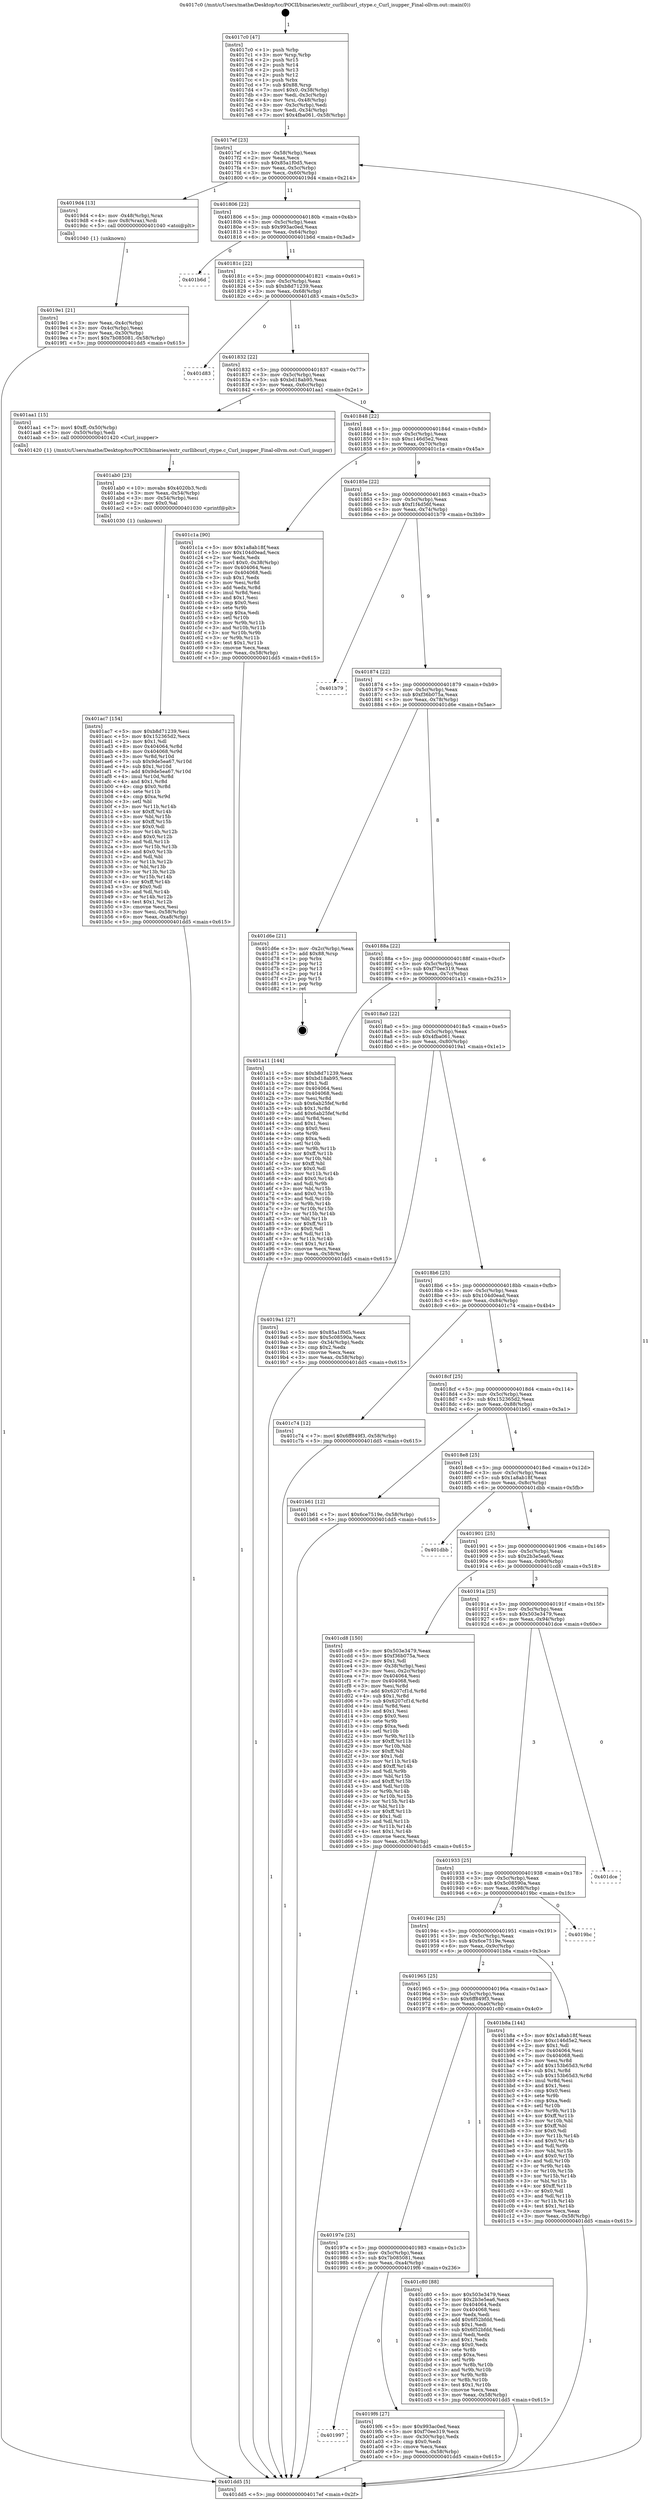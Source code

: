 digraph "0x4017c0" {
  label = "0x4017c0 (/mnt/c/Users/mathe/Desktop/tcc/POCII/binaries/extr_curllibcurl_ctype.c_Curl_isupper_Final-ollvm.out::main(0))"
  labelloc = "t"
  node[shape=record]

  Entry [label="",width=0.3,height=0.3,shape=circle,fillcolor=black,style=filled]
  "0x4017ef" [label="{
     0x4017ef [23]\l
     | [instrs]\l
     &nbsp;&nbsp;0x4017ef \<+3\>: mov -0x58(%rbp),%eax\l
     &nbsp;&nbsp;0x4017f2 \<+2\>: mov %eax,%ecx\l
     &nbsp;&nbsp;0x4017f4 \<+6\>: sub $0x85a1f0d5,%ecx\l
     &nbsp;&nbsp;0x4017fa \<+3\>: mov %eax,-0x5c(%rbp)\l
     &nbsp;&nbsp;0x4017fd \<+3\>: mov %ecx,-0x60(%rbp)\l
     &nbsp;&nbsp;0x401800 \<+6\>: je 00000000004019d4 \<main+0x214\>\l
  }"]
  "0x4019d4" [label="{
     0x4019d4 [13]\l
     | [instrs]\l
     &nbsp;&nbsp;0x4019d4 \<+4\>: mov -0x48(%rbp),%rax\l
     &nbsp;&nbsp;0x4019d8 \<+4\>: mov 0x8(%rax),%rdi\l
     &nbsp;&nbsp;0x4019dc \<+5\>: call 0000000000401040 \<atoi@plt\>\l
     | [calls]\l
     &nbsp;&nbsp;0x401040 \{1\} (unknown)\l
  }"]
  "0x401806" [label="{
     0x401806 [22]\l
     | [instrs]\l
     &nbsp;&nbsp;0x401806 \<+5\>: jmp 000000000040180b \<main+0x4b\>\l
     &nbsp;&nbsp;0x40180b \<+3\>: mov -0x5c(%rbp),%eax\l
     &nbsp;&nbsp;0x40180e \<+5\>: sub $0x993ac0ed,%eax\l
     &nbsp;&nbsp;0x401813 \<+3\>: mov %eax,-0x64(%rbp)\l
     &nbsp;&nbsp;0x401816 \<+6\>: je 0000000000401b6d \<main+0x3ad\>\l
  }"]
  Exit [label="",width=0.3,height=0.3,shape=circle,fillcolor=black,style=filled,peripheries=2]
  "0x401b6d" [label="{
     0x401b6d\l
  }", style=dashed]
  "0x40181c" [label="{
     0x40181c [22]\l
     | [instrs]\l
     &nbsp;&nbsp;0x40181c \<+5\>: jmp 0000000000401821 \<main+0x61\>\l
     &nbsp;&nbsp;0x401821 \<+3\>: mov -0x5c(%rbp),%eax\l
     &nbsp;&nbsp;0x401824 \<+5\>: sub $0xb8d71239,%eax\l
     &nbsp;&nbsp;0x401829 \<+3\>: mov %eax,-0x68(%rbp)\l
     &nbsp;&nbsp;0x40182c \<+6\>: je 0000000000401d83 \<main+0x5c3\>\l
  }"]
  "0x401ac7" [label="{
     0x401ac7 [154]\l
     | [instrs]\l
     &nbsp;&nbsp;0x401ac7 \<+5\>: mov $0xb8d71239,%esi\l
     &nbsp;&nbsp;0x401acc \<+5\>: mov $0x152365d2,%ecx\l
     &nbsp;&nbsp;0x401ad1 \<+2\>: mov $0x1,%dl\l
     &nbsp;&nbsp;0x401ad3 \<+8\>: mov 0x404064,%r8d\l
     &nbsp;&nbsp;0x401adb \<+8\>: mov 0x404068,%r9d\l
     &nbsp;&nbsp;0x401ae3 \<+3\>: mov %r8d,%r10d\l
     &nbsp;&nbsp;0x401ae6 \<+7\>: sub $0x9de5ea67,%r10d\l
     &nbsp;&nbsp;0x401aed \<+4\>: sub $0x1,%r10d\l
     &nbsp;&nbsp;0x401af1 \<+7\>: add $0x9de5ea67,%r10d\l
     &nbsp;&nbsp;0x401af8 \<+4\>: imul %r10d,%r8d\l
     &nbsp;&nbsp;0x401afc \<+4\>: and $0x1,%r8d\l
     &nbsp;&nbsp;0x401b00 \<+4\>: cmp $0x0,%r8d\l
     &nbsp;&nbsp;0x401b04 \<+4\>: sete %r11b\l
     &nbsp;&nbsp;0x401b08 \<+4\>: cmp $0xa,%r9d\l
     &nbsp;&nbsp;0x401b0c \<+3\>: setl %bl\l
     &nbsp;&nbsp;0x401b0f \<+3\>: mov %r11b,%r14b\l
     &nbsp;&nbsp;0x401b12 \<+4\>: xor $0xff,%r14b\l
     &nbsp;&nbsp;0x401b16 \<+3\>: mov %bl,%r15b\l
     &nbsp;&nbsp;0x401b19 \<+4\>: xor $0xff,%r15b\l
     &nbsp;&nbsp;0x401b1d \<+3\>: xor $0x0,%dl\l
     &nbsp;&nbsp;0x401b20 \<+3\>: mov %r14b,%r12b\l
     &nbsp;&nbsp;0x401b23 \<+4\>: and $0x0,%r12b\l
     &nbsp;&nbsp;0x401b27 \<+3\>: and %dl,%r11b\l
     &nbsp;&nbsp;0x401b2a \<+3\>: mov %r15b,%r13b\l
     &nbsp;&nbsp;0x401b2d \<+4\>: and $0x0,%r13b\l
     &nbsp;&nbsp;0x401b31 \<+2\>: and %dl,%bl\l
     &nbsp;&nbsp;0x401b33 \<+3\>: or %r11b,%r12b\l
     &nbsp;&nbsp;0x401b36 \<+3\>: or %bl,%r13b\l
     &nbsp;&nbsp;0x401b39 \<+3\>: xor %r13b,%r12b\l
     &nbsp;&nbsp;0x401b3c \<+3\>: or %r15b,%r14b\l
     &nbsp;&nbsp;0x401b3f \<+4\>: xor $0xff,%r14b\l
     &nbsp;&nbsp;0x401b43 \<+3\>: or $0x0,%dl\l
     &nbsp;&nbsp;0x401b46 \<+3\>: and %dl,%r14b\l
     &nbsp;&nbsp;0x401b49 \<+3\>: or %r14b,%r12b\l
     &nbsp;&nbsp;0x401b4c \<+4\>: test $0x1,%r12b\l
     &nbsp;&nbsp;0x401b50 \<+3\>: cmovne %ecx,%esi\l
     &nbsp;&nbsp;0x401b53 \<+3\>: mov %esi,-0x58(%rbp)\l
     &nbsp;&nbsp;0x401b56 \<+6\>: mov %eax,-0xa8(%rbp)\l
     &nbsp;&nbsp;0x401b5c \<+5\>: jmp 0000000000401dd5 \<main+0x615\>\l
  }"]
  "0x401d83" [label="{
     0x401d83\l
  }", style=dashed]
  "0x401832" [label="{
     0x401832 [22]\l
     | [instrs]\l
     &nbsp;&nbsp;0x401832 \<+5\>: jmp 0000000000401837 \<main+0x77\>\l
     &nbsp;&nbsp;0x401837 \<+3\>: mov -0x5c(%rbp),%eax\l
     &nbsp;&nbsp;0x40183a \<+5\>: sub $0xbd18ab95,%eax\l
     &nbsp;&nbsp;0x40183f \<+3\>: mov %eax,-0x6c(%rbp)\l
     &nbsp;&nbsp;0x401842 \<+6\>: je 0000000000401aa1 \<main+0x2e1\>\l
  }"]
  "0x401ab0" [label="{
     0x401ab0 [23]\l
     | [instrs]\l
     &nbsp;&nbsp;0x401ab0 \<+10\>: movabs $0x4020b3,%rdi\l
     &nbsp;&nbsp;0x401aba \<+3\>: mov %eax,-0x54(%rbp)\l
     &nbsp;&nbsp;0x401abd \<+3\>: mov -0x54(%rbp),%esi\l
     &nbsp;&nbsp;0x401ac0 \<+2\>: mov $0x0,%al\l
     &nbsp;&nbsp;0x401ac2 \<+5\>: call 0000000000401030 \<printf@plt\>\l
     | [calls]\l
     &nbsp;&nbsp;0x401030 \{1\} (unknown)\l
  }"]
  "0x401aa1" [label="{
     0x401aa1 [15]\l
     | [instrs]\l
     &nbsp;&nbsp;0x401aa1 \<+7\>: movl $0xff,-0x50(%rbp)\l
     &nbsp;&nbsp;0x401aa8 \<+3\>: mov -0x50(%rbp),%edi\l
     &nbsp;&nbsp;0x401aab \<+5\>: call 0000000000401420 \<Curl_isupper\>\l
     | [calls]\l
     &nbsp;&nbsp;0x401420 \{1\} (/mnt/c/Users/mathe/Desktop/tcc/POCII/binaries/extr_curllibcurl_ctype.c_Curl_isupper_Final-ollvm.out::Curl_isupper)\l
  }"]
  "0x401848" [label="{
     0x401848 [22]\l
     | [instrs]\l
     &nbsp;&nbsp;0x401848 \<+5\>: jmp 000000000040184d \<main+0x8d\>\l
     &nbsp;&nbsp;0x40184d \<+3\>: mov -0x5c(%rbp),%eax\l
     &nbsp;&nbsp;0x401850 \<+5\>: sub $0xc146d5e2,%eax\l
     &nbsp;&nbsp;0x401855 \<+3\>: mov %eax,-0x70(%rbp)\l
     &nbsp;&nbsp;0x401858 \<+6\>: je 0000000000401c1a \<main+0x45a\>\l
  }"]
  "0x401997" [label="{
     0x401997\l
  }", style=dashed]
  "0x401c1a" [label="{
     0x401c1a [90]\l
     | [instrs]\l
     &nbsp;&nbsp;0x401c1a \<+5\>: mov $0x1a8ab18f,%eax\l
     &nbsp;&nbsp;0x401c1f \<+5\>: mov $0x104d0ead,%ecx\l
     &nbsp;&nbsp;0x401c24 \<+2\>: xor %edx,%edx\l
     &nbsp;&nbsp;0x401c26 \<+7\>: movl $0x0,-0x38(%rbp)\l
     &nbsp;&nbsp;0x401c2d \<+7\>: mov 0x404064,%esi\l
     &nbsp;&nbsp;0x401c34 \<+7\>: mov 0x404068,%edi\l
     &nbsp;&nbsp;0x401c3b \<+3\>: sub $0x1,%edx\l
     &nbsp;&nbsp;0x401c3e \<+3\>: mov %esi,%r8d\l
     &nbsp;&nbsp;0x401c41 \<+3\>: add %edx,%r8d\l
     &nbsp;&nbsp;0x401c44 \<+4\>: imul %r8d,%esi\l
     &nbsp;&nbsp;0x401c48 \<+3\>: and $0x1,%esi\l
     &nbsp;&nbsp;0x401c4b \<+3\>: cmp $0x0,%esi\l
     &nbsp;&nbsp;0x401c4e \<+4\>: sete %r9b\l
     &nbsp;&nbsp;0x401c52 \<+3\>: cmp $0xa,%edi\l
     &nbsp;&nbsp;0x401c55 \<+4\>: setl %r10b\l
     &nbsp;&nbsp;0x401c59 \<+3\>: mov %r9b,%r11b\l
     &nbsp;&nbsp;0x401c5c \<+3\>: and %r10b,%r11b\l
     &nbsp;&nbsp;0x401c5f \<+3\>: xor %r10b,%r9b\l
     &nbsp;&nbsp;0x401c62 \<+3\>: or %r9b,%r11b\l
     &nbsp;&nbsp;0x401c65 \<+4\>: test $0x1,%r11b\l
     &nbsp;&nbsp;0x401c69 \<+3\>: cmovne %ecx,%eax\l
     &nbsp;&nbsp;0x401c6c \<+3\>: mov %eax,-0x58(%rbp)\l
     &nbsp;&nbsp;0x401c6f \<+5\>: jmp 0000000000401dd5 \<main+0x615\>\l
  }"]
  "0x40185e" [label="{
     0x40185e [22]\l
     | [instrs]\l
     &nbsp;&nbsp;0x40185e \<+5\>: jmp 0000000000401863 \<main+0xa3\>\l
     &nbsp;&nbsp;0x401863 \<+3\>: mov -0x5c(%rbp),%eax\l
     &nbsp;&nbsp;0x401866 \<+5\>: sub $0xf1f4d56f,%eax\l
     &nbsp;&nbsp;0x40186b \<+3\>: mov %eax,-0x74(%rbp)\l
     &nbsp;&nbsp;0x40186e \<+6\>: je 0000000000401b79 \<main+0x3b9\>\l
  }"]
  "0x4019f6" [label="{
     0x4019f6 [27]\l
     | [instrs]\l
     &nbsp;&nbsp;0x4019f6 \<+5\>: mov $0x993ac0ed,%eax\l
     &nbsp;&nbsp;0x4019fb \<+5\>: mov $0xf70ee319,%ecx\l
     &nbsp;&nbsp;0x401a00 \<+3\>: mov -0x30(%rbp),%edx\l
     &nbsp;&nbsp;0x401a03 \<+3\>: cmp $0x0,%edx\l
     &nbsp;&nbsp;0x401a06 \<+3\>: cmove %ecx,%eax\l
     &nbsp;&nbsp;0x401a09 \<+3\>: mov %eax,-0x58(%rbp)\l
     &nbsp;&nbsp;0x401a0c \<+5\>: jmp 0000000000401dd5 \<main+0x615\>\l
  }"]
  "0x401b79" [label="{
     0x401b79\l
  }", style=dashed]
  "0x401874" [label="{
     0x401874 [22]\l
     | [instrs]\l
     &nbsp;&nbsp;0x401874 \<+5\>: jmp 0000000000401879 \<main+0xb9\>\l
     &nbsp;&nbsp;0x401879 \<+3\>: mov -0x5c(%rbp),%eax\l
     &nbsp;&nbsp;0x40187c \<+5\>: sub $0xf36b075a,%eax\l
     &nbsp;&nbsp;0x401881 \<+3\>: mov %eax,-0x78(%rbp)\l
     &nbsp;&nbsp;0x401884 \<+6\>: je 0000000000401d6e \<main+0x5ae\>\l
  }"]
  "0x40197e" [label="{
     0x40197e [25]\l
     | [instrs]\l
     &nbsp;&nbsp;0x40197e \<+5\>: jmp 0000000000401983 \<main+0x1c3\>\l
     &nbsp;&nbsp;0x401983 \<+3\>: mov -0x5c(%rbp),%eax\l
     &nbsp;&nbsp;0x401986 \<+5\>: sub $0x7b085081,%eax\l
     &nbsp;&nbsp;0x40198b \<+6\>: mov %eax,-0xa4(%rbp)\l
     &nbsp;&nbsp;0x401991 \<+6\>: je 00000000004019f6 \<main+0x236\>\l
  }"]
  "0x401d6e" [label="{
     0x401d6e [21]\l
     | [instrs]\l
     &nbsp;&nbsp;0x401d6e \<+3\>: mov -0x2c(%rbp),%eax\l
     &nbsp;&nbsp;0x401d71 \<+7\>: add $0x88,%rsp\l
     &nbsp;&nbsp;0x401d78 \<+1\>: pop %rbx\l
     &nbsp;&nbsp;0x401d79 \<+2\>: pop %r12\l
     &nbsp;&nbsp;0x401d7b \<+2\>: pop %r13\l
     &nbsp;&nbsp;0x401d7d \<+2\>: pop %r14\l
     &nbsp;&nbsp;0x401d7f \<+2\>: pop %r15\l
     &nbsp;&nbsp;0x401d81 \<+1\>: pop %rbp\l
     &nbsp;&nbsp;0x401d82 \<+1\>: ret\l
  }"]
  "0x40188a" [label="{
     0x40188a [22]\l
     | [instrs]\l
     &nbsp;&nbsp;0x40188a \<+5\>: jmp 000000000040188f \<main+0xcf\>\l
     &nbsp;&nbsp;0x40188f \<+3\>: mov -0x5c(%rbp),%eax\l
     &nbsp;&nbsp;0x401892 \<+5\>: sub $0xf70ee319,%eax\l
     &nbsp;&nbsp;0x401897 \<+3\>: mov %eax,-0x7c(%rbp)\l
     &nbsp;&nbsp;0x40189a \<+6\>: je 0000000000401a11 \<main+0x251\>\l
  }"]
  "0x401c80" [label="{
     0x401c80 [88]\l
     | [instrs]\l
     &nbsp;&nbsp;0x401c80 \<+5\>: mov $0x503e3479,%eax\l
     &nbsp;&nbsp;0x401c85 \<+5\>: mov $0x2b3e5ea6,%ecx\l
     &nbsp;&nbsp;0x401c8a \<+7\>: mov 0x404064,%edx\l
     &nbsp;&nbsp;0x401c91 \<+7\>: mov 0x404068,%esi\l
     &nbsp;&nbsp;0x401c98 \<+2\>: mov %edx,%edi\l
     &nbsp;&nbsp;0x401c9a \<+6\>: add $0x6f52bfdd,%edi\l
     &nbsp;&nbsp;0x401ca0 \<+3\>: sub $0x1,%edi\l
     &nbsp;&nbsp;0x401ca3 \<+6\>: sub $0x6f52bfdd,%edi\l
     &nbsp;&nbsp;0x401ca9 \<+3\>: imul %edi,%edx\l
     &nbsp;&nbsp;0x401cac \<+3\>: and $0x1,%edx\l
     &nbsp;&nbsp;0x401caf \<+3\>: cmp $0x0,%edx\l
     &nbsp;&nbsp;0x401cb2 \<+4\>: sete %r8b\l
     &nbsp;&nbsp;0x401cb6 \<+3\>: cmp $0xa,%esi\l
     &nbsp;&nbsp;0x401cb9 \<+4\>: setl %r9b\l
     &nbsp;&nbsp;0x401cbd \<+3\>: mov %r8b,%r10b\l
     &nbsp;&nbsp;0x401cc0 \<+3\>: and %r9b,%r10b\l
     &nbsp;&nbsp;0x401cc3 \<+3\>: xor %r9b,%r8b\l
     &nbsp;&nbsp;0x401cc6 \<+3\>: or %r8b,%r10b\l
     &nbsp;&nbsp;0x401cc9 \<+4\>: test $0x1,%r10b\l
     &nbsp;&nbsp;0x401ccd \<+3\>: cmovne %ecx,%eax\l
     &nbsp;&nbsp;0x401cd0 \<+3\>: mov %eax,-0x58(%rbp)\l
     &nbsp;&nbsp;0x401cd3 \<+5\>: jmp 0000000000401dd5 \<main+0x615\>\l
  }"]
  "0x401a11" [label="{
     0x401a11 [144]\l
     | [instrs]\l
     &nbsp;&nbsp;0x401a11 \<+5\>: mov $0xb8d71239,%eax\l
     &nbsp;&nbsp;0x401a16 \<+5\>: mov $0xbd18ab95,%ecx\l
     &nbsp;&nbsp;0x401a1b \<+2\>: mov $0x1,%dl\l
     &nbsp;&nbsp;0x401a1d \<+7\>: mov 0x404064,%esi\l
     &nbsp;&nbsp;0x401a24 \<+7\>: mov 0x404068,%edi\l
     &nbsp;&nbsp;0x401a2b \<+3\>: mov %esi,%r8d\l
     &nbsp;&nbsp;0x401a2e \<+7\>: sub $0x6ab25fef,%r8d\l
     &nbsp;&nbsp;0x401a35 \<+4\>: sub $0x1,%r8d\l
     &nbsp;&nbsp;0x401a39 \<+7\>: add $0x6ab25fef,%r8d\l
     &nbsp;&nbsp;0x401a40 \<+4\>: imul %r8d,%esi\l
     &nbsp;&nbsp;0x401a44 \<+3\>: and $0x1,%esi\l
     &nbsp;&nbsp;0x401a47 \<+3\>: cmp $0x0,%esi\l
     &nbsp;&nbsp;0x401a4a \<+4\>: sete %r9b\l
     &nbsp;&nbsp;0x401a4e \<+3\>: cmp $0xa,%edi\l
     &nbsp;&nbsp;0x401a51 \<+4\>: setl %r10b\l
     &nbsp;&nbsp;0x401a55 \<+3\>: mov %r9b,%r11b\l
     &nbsp;&nbsp;0x401a58 \<+4\>: xor $0xff,%r11b\l
     &nbsp;&nbsp;0x401a5c \<+3\>: mov %r10b,%bl\l
     &nbsp;&nbsp;0x401a5f \<+3\>: xor $0xff,%bl\l
     &nbsp;&nbsp;0x401a62 \<+3\>: xor $0x0,%dl\l
     &nbsp;&nbsp;0x401a65 \<+3\>: mov %r11b,%r14b\l
     &nbsp;&nbsp;0x401a68 \<+4\>: and $0x0,%r14b\l
     &nbsp;&nbsp;0x401a6c \<+3\>: and %dl,%r9b\l
     &nbsp;&nbsp;0x401a6f \<+3\>: mov %bl,%r15b\l
     &nbsp;&nbsp;0x401a72 \<+4\>: and $0x0,%r15b\l
     &nbsp;&nbsp;0x401a76 \<+3\>: and %dl,%r10b\l
     &nbsp;&nbsp;0x401a79 \<+3\>: or %r9b,%r14b\l
     &nbsp;&nbsp;0x401a7c \<+3\>: or %r10b,%r15b\l
     &nbsp;&nbsp;0x401a7f \<+3\>: xor %r15b,%r14b\l
     &nbsp;&nbsp;0x401a82 \<+3\>: or %bl,%r11b\l
     &nbsp;&nbsp;0x401a85 \<+4\>: xor $0xff,%r11b\l
     &nbsp;&nbsp;0x401a89 \<+3\>: or $0x0,%dl\l
     &nbsp;&nbsp;0x401a8c \<+3\>: and %dl,%r11b\l
     &nbsp;&nbsp;0x401a8f \<+3\>: or %r11b,%r14b\l
     &nbsp;&nbsp;0x401a92 \<+4\>: test $0x1,%r14b\l
     &nbsp;&nbsp;0x401a96 \<+3\>: cmovne %ecx,%eax\l
     &nbsp;&nbsp;0x401a99 \<+3\>: mov %eax,-0x58(%rbp)\l
     &nbsp;&nbsp;0x401a9c \<+5\>: jmp 0000000000401dd5 \<main+0x615\>\l
  }"]
  "0x4018a0" [label="{
     0x4018a0 [22]\l
     | [instrs]\l
     &nbsp;&nbsp;0x4018a0 \<+5\>: jmp 00000000004018a5 \<main+0xe5\>\l
     &nbsp;&nbsp;0x4018a5 \<+3\>: mov -0x5c(%rbp),%eax\l
     &nbsp;&nbsp;0x4018a8 \<+5\>: sub $0x4fba061,%eax\l
     &nbsp;&nbsp;0x4018ad \<+3\>: mov %eax,-0x80(%rbp)\l
     &nbsp;&nbsp;0x4018b0 \<+6\>: je 00000000004019a1 \<main+0x1e1\>\l
  }"]
  "0x401965" [label="{
     0x401965 [25]\l
     | [instrs]\l
     &nbsp;&nbsp;0x401965 \<+5\>: jmp 000000000040196a \<main+0x1aa\>\l
     &nbsp;&nbsp;0x40196a \<+3\>: mov -0x5c(%rbp),%eax\l
     &nbsp;&nbsp;0x40196d \<+5\>: sub $0x6ff849f3,%eax\l
     &nbsp;&nbsp;0x401972 \<+6\>: mov %eax,-0xa0(%rbp)\l
     &nbsp;&nbsp;0x401978 \<+6\>: je 0000000000401c80 \<main+0x4c0\>\l
  }"]
  "0x4019a1" [label="{
     0x4019a1 [27]\l
     | [instrs]\l
     &nbsp;&nbsp;0x4019a1 \<+5\>: mov $0x85a1f0d5,%eax\l
     &nbsp;&nbsp;0x4019a6 \<+5\>: mov $0x5c08590a,%ecx\l
     &nbsp;&nbsp;0x4019ab \<+3\>: mov -0x34(%rbp),%edx\l
     &nbsp;&nbsp;0x4019ae \<+3\>: cmp $0x2,%edx\l
     &nbsp;&nbsp;0x4019b1 \<+3\>: cmovne %ecx,%eax\l
     &nbsp;&nbsp;0x4019b4 \<+3\>: mov %eax,-0x58(%rbp)\l
     &nbsp;&nbsp;0x4019b7 \<+5\>: jmp 0000000000401dd5 \<main+0x615\>\l
  }"]
  "0x4018b6" [label="{
     0x4018b6 [25]\l
     | [instrs]\l
     &nbsp;&nbsp;0x4018b6 \<+5\>: jmp 00000000004018bb \<main+0xfb\>\l
     &nbsp;&nbsp;0x4018bb \<+3\>: mov -0x5c(%rbp),%eax\l
     &nbsp;&nbsp;0x4018be \<+5\>: sub $0x104d0ead,%eax\l
     &nbsp;&nbsp;0x4018c3 \<+6\>: mov %eax,-0x84(%rbp)\l
     &nbsp;&nbsp;0x4018c9 \<+6\>: je 0000000000401c74 \<main+0x4b4\>\l
  }"]
  "0x401dd5" [label="{
     0x401dd5 [5]\l
     | [instrs]\l
     &nbsp;&nbsp;0x401dd5 \<+5\>: jmp 00000000004017ef \<main+0x2f\>\l
  }"]
  "0x4017c0" [label="{
     0x4017c0 [47]\l
     | [instrs]\l
     &nbsp;&nbsp;0x4017c0 \<+1\>: push %rbp\l
     &nbsp;&nbsp;0x4017c1 \<+3\>: mov %rsp,%rbp\l
     &nbsp;&nbsp;0x4017c4 \<+2\>: push %r15\l
     &nbsp;&nbsp;0x4017c6 \<+2\>: push %r14\l
     &nbsp;&nbsp;0x4017c8 \<+2\>: push %r13\l
     &nbsp;&nbsp;0x4017ca \<+2\>: push %r12\l
     &nbsp;&nbsp;0x4017cc \<+1\>: push %rbx\l
     &nbsp;&nbsp;0x4017cd \<+7\>: sub $0x88,%rsp\l
     &nbsp;&nbsp;0x4017d4 \<+7\>: movl $0x0,-0x38(%rbp)\l
     &nbsp;&nbsp;0x4017db \<+3\>: mov %edi,-0x3c(%rbp)\l
     &nbsp;&nbsp;0x4017de \<+4\>: mov %rsi,-0x48(%rbp)\l
     &nbsp;&nbsp;0x4017e2 \<+3\>: mov -0x3c(%rbp),%edi\l
     &nbsp;&nbsp;0x4017e5 \<+3\>: mov %edi,-0x34(%rbp)\l
     &nbsp;&nbsp;0x4017e8 \<+7\>: movl $0x4fba061,-0x58(%rbp)\l
  }"]
  "0x4019e1" [label="{
     0x4019e1 [21]\l
     | [instrs]\l
     &nbsp;&nbsp;0x4019e1 \<+3\>: mov %eax,-0x4c(%rbp)\l
     &nbsp;&nbsp;0x4019e4 \<+3\>: mov -0x4c(%rbp),%eax\l
     &nbsp;&nbsp;0x4019e7 \<+3\>: mov %eax,-0x30(%rbp)\l
     &nbsp;&nbsp;0x4019ea \<+7\>: movl $0x7b085081,-0x58(%rbp)\l
     &nbsp;&nbsp;0x4019f1 \<+5\>: jmp 0000000000401dd5 \<main+0x615\>\l
  }"]
  "0x401b8a" [label="{
     0x401b8a [144]\l
     | [instrs]\l
     &nbsp;&nbsp;0x401b8a \<+5\>: mov $0x1a8ab18f,%eax\l
     &nbsp;&nbsp;0x401b8f \<+5\>: mov $0xc146d5e2,%ecx\l
     &nbsp;&nbsp;0x401b94 \<+2\>: mov $0x1,%dl\l
     &nbsp;&nbsp;0x401b96 \<+7\>: mov 0x404064,%esi\l
     &nbsp;&nbsp;0x401b9d \<+7\>: mov 0x404068,%edi\l
     &nbsp;&nbsp;0x401ba4 \<+3\>: mov %esi,%r8d\l
     &nbsp;&nbsp;0x401ba7 \<+7\>: add $0x153b65d3,%r8d\l
     &nbsp;&nbsp;0x401bae \<+4\>: sub $0x1,%r8d\l
     &nbsp;&nbsp;0x401bb2 \<+7\>: sub $0x153b65d3,%r8d\l
     &nbsp;&nbsp;0x401bb9 \<+4\>: imul %r8d,%esi\l
     &nbsp;&nbsp;0x401bbd \<+3\>: and $0x1,%esi\l
     &nbsp;&nbsp;0x401bc0 \<+3\>: cmp $0x0,%esi\l
     &nbsp;&nbsp;0x401bc3 \<+4\>: sete %r9b\l
     &nbsp;&nbsp;0x401bc7 \<+3\>: cmp $0xa,%edi\l
     &nbsp;&nbsp;0x401bca \<+4\>: setl %r10b\l
     &nbsp;&nbsp;0x401bce \<+3\>: mov %r9b,%r11b\l
     &nbsp;&nbsp;0x401bd1 \<+4\>: xor $0xff,%r11b\l
     &nbsp;&nbsp;0x401bd5 \<+3\>: mov %r10b,%bl\l
     &nbsp;&nbsp;0x401bd8 \<+3\>: xor $0xff,%bl\l
     &nbsp;&nbsp;0x401bdb \<+3\>: xor $0x0,%dl\l
     &nbsp;&nbsp;0x401bde \<+3\>: mov %r11b,%r14b\l
     &nbsp;&nbsp;0x401be1 \<+4\>: and $0x0,%r14b\l
     &nbsp;&nbsp;0x401be5 \<+3\>: and %dl,%r9b\l
     &nbsp;&nbsp;0x401be8 \<+3\>: mov %bl,%r15b\l
     &nbsp;&nbsp;0x401beb \<+4\>: and $0x0,%r15b\l
     &nbsp;&nbsp;0x401bef \<+3\>: and %dl,%r10b\l
     &nbsp;&nbsp;0x401bf2 \<+3\>: or %r9b,%r14b\l
     &nbsp;&nbsp;0x401bf5 \<+3\>: or %r10b,%r15b\l
     &nbsp;&nbsp;0x401bf8 \<+3\>: xor %r15b,%r14b\l
     &nbsp;&nbsp;0x401bfb \<+3\>: or %bl,%r11b\l
     &nbsp;&nbsp;0x401bfe \<+4\>: xor $0xff,%r11b\l
     &nbsp;&nbsp;0x401c02 \<+3\>: or $0x0,%dl\l
     &nbsp;&nbsp;0x401c05 \<+3\>: and %dl,%r11b\l
     &nbsp;&nbsp;0x401c08 \<+3\>: or %r11b,%r14b\l
     &nbsp;&nbsp;0x401c0b \<+4\>: test $0x1,%r14b\l
     &nbsp;&nbsp;0x401c0f \<+3\>: cmovne %ecx,%eax\l
     &nbsp;&nbsp;0x401c12 \<+3\>: mov %eax,-0x58(%rbp)\l
     &nbsp;&nbsp;0x401c15 \<+5\>: jmp 0000000000401dd5 \<main+0x615\>\l
  }"]
  "0x401c74" [label="{
     0x401c74 [12]\l
     | [instrs]\l
     &nbsp;&nbsp;0x401c74 \<+7\>: movl $0x6ff849f3,-0x58(%rbp)\l
     &nbsp;&nbsp;0x401c7b \<+5\>: jmp 0000000000401dd5 \<main+0x615\>\l
  }"]
  "0x4018cf" [label="{
     0x4018cf [25]\l
     | [instrs]\l
     &nbsp;&nbsp;0x4018cf \<+5\>: jmp 00000000004018d4 \<main+0x114\>\l
     &nbsp;&nbsp;0x4018d4 \<+3\>: mov -0x5c(%rbp),%eax\l
     &nbsp;&nbsp;0x4018d7 \<+5\>: sub $0x152365d2,%eax\l
     &nbsp;&nbsp;0x4018dc \<+6\>: mov %eax,-0x88(%rbp)\l
     &nbsp;&nbsp;0x4018e2 \<+6\>: je 0000000000401b61 \<main+0x3a1\>\l
  }"]
  "0x40194c" [label="{
     0x40194c [25]\l
     | [instrs]\l
     &nbsp;&nbsp;0x40194c \<+5\>: jmp 0000000000401951 \<main+0x191\>\l
     &nbsp;&nbsp;0x401951 \<+3\>: mov -0x5c(%rbp),%eax\l
     &nbsp;&nbsp;0x401954 \<+5\>: sub $0x6ce7519e,%eax\l
     &nbsp;&nbsp;0x401959 \<+6\>: mov %eax,-0x9c(%rbp)\l
     &nbsp;&nbsp;0x40195f \<+6\>: je 0000000000401b8a \<main+0x3ca\>\l
  }"]
  "0x401b61" [label="{
     0x401b61 [12]\l
     | [instrs]\l
     &nbsp;&nbsp;0x401b61 \<+7\>: movl $0x6ce7519e,-0x58(%rbp)\l
     &nbsp;&nbsp;0x401b68 \<+5\>: jmp 0000000000401dd5 \<main+0x615\>\l
  }"]
  "0x4018e8" [label="{
     0x4018e8 [25]\l
     | [instrs]\l
     &nbsp;&nbsp;0x4018e8 \<+5\>: jmp 00000000004018ed \<main+0x12d\>\l
     &nbsp;&nbsp;0x4018ed \<+3\>: mov -0x5c(%rbp),%eax\l
     &nbsp;&nbsp;0x4018f0 \<+5\>: sub $0x1a8ab18f,%eax\l
     &nbsp;&nbsp;0x4018f5 \<+6\>: mov %eax,-0x8c(%rbp)\l
     &nbsp;&nbsp;0x4018fb \<+6\>: je 0000000000401dbb \<main+0x5fb\>\l
  }"]
  "0x4019bc" [label="{
     0x4019bc\l
  }", style=dashed]
  "0x401dbb" [label="{
     0x401dbb\l
  }", style=dashed]
  "0x401901" [label="{
     0x401901 [25]\l
     | [instrs]\l
     &nbsp;&nbsp;0x401901 \<+5\>: jmp 0000000000401906 \<main+0x146\>\l
     &nbsp;&nbsp;0x401906 \<+3\>: mov -0x5c(%rbp),%eax\l
     &nbsp;&nbsp;0x401909 \<+5\>: sub $0x2b3e5ea6,%eax\l
     &nbsp;&nbsp;0x40190e \<+6\>: mov %eax,-0x90(%rbp)\l
     &nbsp;&nbsp;0x401914 \<+6\>: je 0000000000401cd8 \<main+0x518\>\l
  }"]
  "0x401933" [label="{
     0x401933 [25]\l
     | [instrs]\l
     &nbsp;&nbsp;0x401933 \<+5\>: jmp 0000000000401938 \<main+0x178\>\l
     &nbsp;&nbsp;0x401938 \<+3\>: mov -0x5c(%rbp),%eax\l
     &nbsp;&nbsp;0x40193b \<+5\>: sub $0x5c08590a,%eax\l
     &nbsp;&nbsp;0x401940 \<+6\>: mov %eax,-0x98(%rbp)\l
     &nbsp;&nbsp;0x401946 \<+6\>: je 00000000004019bc \<main+0x1fc\>\l
  }"]
  "0x401cd8" [label="{
     0x401cd8 [150]\l
     | [instrs]\l
     &nbsp;&nbsp;0x401cd8 \<+5\>: mov $0x503e3479,%eax\l
     &nbsp;&nbsp;0x401cdd \<+5\>: mov $0xf36b075a,%ecx\l
     &nbsp;&nbsp;0x401ce2 \<+2\>: mov $0x1,%dl\l
     &nbsp;&nbsp;0x401ce4 \<+3\>: mov -0x38(%rbp),%esi\l
     &nbsp;&nbsp;0x401ce7 \<+3\>: mov %esi,-0x2c(%rbp)\l
     &nbsp;&nbsp;0x401cea \<+7\>: mov 0x404064,%esi\l
     &nbsp;&nbsp;0x401cf1 \<+7\>: mov 0x404068,%edi\l
     &nbsp;&nbsp;0x401cf8 \<+3\>: mov %esi,%r8d\l
     &nbsp;&nbsp;0x401cfb \<+7\>: add $0x6207cf1d,%r8d\l
     &nbsp;&nbsp;0x401d02 \<+4\>: sub $0x1,%r8d\l
     &nbsp;&nbsp;0x401d06 \<+7\>: sub $0x6207cf1d,%r8d\l
     &nbsp;&nbsp;0x401d0d \<+4\>: imul %r8d,%esi\l
     &nbsp;&nbsp;0x401d11 \<+3\>: and $0x1,%esi\l
     &nbsp;&nbsp;0x401d14 \<+3\>: cmp $0x0,%esi\l
     &nbsp;&nbsp;0x401d17 \<+4\>: sete %r9b\l
     &nbsp;&nbsp;0x401d1b \<+3\>: cmp $0xa,%edi\l
     &nbsp;&nbsp;0x401d1e \<+4\>: setl %r10b\l
     &nbsp;&nbsp;0x401d22 \<+3\>: mov %r9b,%r11b\l
     &nbsp;&nbsp;0x401d25 \<+4\>: xor $0xff,%r11b\l
     &nbsp;&nbsp;0x401d29 \<+3\>: mov %r10b,%bl\l
     &nbsp;&nbsp;0x401d2c \<+3\>: xor $0xff,%bl\l
     &nbsp;&nbsp;0x401d2f \<+3\>: xor $0x1,%dl\l
     &nbsp;&nbsp;0x401d32 \<+3\>: mov %r11b,%r14b\l
     &nbsp;&nbsp;0x401d35 \<+4\>: and $0xff,%r14b\l
     &nbsp;&nbsp;0x401d39 \<+3\>: and %dl,%r9b\l
     &nbsp;&nbsp;0x401d3c \<+3\>: mov %bl,%r15b\l
     &nbsp;&nbsp;0x401d3f \<+4\>: and $0xff,%r15b\l
     &nbsp;&nbsp;0x401d43 \<+3\>: and %dl,%r10b\l
     &nbsp;&nbsp;0x401d46 \<+3\>: or %r9b,%r14b\l
     &nbsp;&nbsp;0x401d49 \<+3\>: or %r10b,%r15b\l
     &nbsp;&nbsp;0x401d4c \<+3\>: xor %r15b,%r14b\l
     &nbsp;&nbsp;0x401d4f \<+3\>: or %bl,%r11b\l
     &nbsp;&nbsp;0x401d52 \<+4\>: xor $0xff,%r11b\l
     &nbsp;&nbsp;0x401d56 \<+3\>: or $0x1,%dl\l
     &nbsp;&nbsp;0x401d59 \<+3\>: and %dl,%r11b\l
     &nbsp;&nbsp;0x401d5c \<+3\>: or %r11b,%r14b\l
     &nbsp;&nbsp;0x401d5f \<+4\>: test $0x1,%r14b\l
     &nbsp;&nbsp;0x401d63 \<+3\>: cmovne %ecx,%eax\l
     &nbsp;&nbsp;0x401d66 \<+3\>: mov %eax,-0x58(%rbp)\l
     &nbsp;&nbsp;0x401d69 \<+5\>: jmp 0000000000401dd5 \<main+0x615\>\l
  }"]
  "0x40191a" [label="{
     0x40191a [25]\l
     | [instrs]\l
     &nbsp;&nbsp;0x40191a \<+5\>: jmp 000000000040191f \<main+0x15f\>\l
     &nbsp;&nbsp;0x40191f \<+3\>: mov -0x5c(%rbp),%eax\l
     &nbsp;&nbsp;0x401922 \<+5\>: sub $0x503e3479,%eax\l
     &nbsp;&nbsp;0x401927 \<+6\>: mov %eax,-0x94(%rbp)\l
     &nbsp;&nbsp;0x40192d \<+6\>: je 0000000000401dce \<main+0x60e\>\l
  }"]
  "0x401dce" [label="{
     0x401dce\l
  }", style=dashed]
  Entry -> "0x4017c0" [label=" 1"]
  "0x4017ef" -> "0x4019d4" [label=" 1"]
  "0x4017ef" -> "0x401806" [label=" 11"]
  "0x401d6e" -> Exit [label=" 1"]
  "0x401806" -> "0x401b6d" [label=" 0"]
  "0x401806" -> "0x40181c" [label=" 11"]
  "0x401cd8" -> "0x401dd5" [label=" 1"]
  "0x40181c" -> "0x401d83" [label=" 0"]
  "0x40181c" -> "0x401832" [label=" 11"]
  "0x401c80" -> "0x401dd5" [label=" 1"]
  "0x401832" -> "0x401aa1" [label=" 1"]
  "0x401832" -> "0x401848" [label=" 10"]
  "0x401c74" -> "0x401dd5" [label=" 1"]
  "0x401848" -> "0x401c1a" [label=" 1"]
  "0x401848" -> "0x40185e" [label=" 9"]
  "0x401c1a" -> "0x401dd5" [label=" 1"]
  "0x40185e" -> "0x401b79" [label=" 0"]
  "0x40185e" -> "0x401874" [label=" 9"]
  "0x401b8a" -> "0x401dd5" [label=" 1"]
  "0x401874" -> "0x401d6e" [label=" 1"]
  "0x401874" -> "0x40188a" [label=" 8"]
  "0x401ac7" -> "0x401dd5" [label=" 1"]
  "0x40188a" -> "0x401a11" [label=" 1"]
  "0x40188a" -> "0x4018a0" [label=" 7"]
  "0x401ab0" -> "0x401ac7" [label=" 1"]
  "0x4018a0" -> "0x4019a1" [label=" 1"]
  "0x4018a0" -> "0x4018b6" [label=" 6"]
  "0x4019a1" -> "0x401dd5" [label=" 1"]
  "0x4017c0" -> "0x4017ef" [label=" 1"]
  "0x401dd5" -> "0x4017ef" [label=" 11"]
  "0x4019d4" -> "0x4019e1" [label=" 1"]
  "0x4019e1" -> "0x401dd5" [label=" 1"]
  "0x401a11" -> "0x401dd5" [label=" 1"]
  "0x4018b6" -> "0x401c74" [label=" 1"]
  "0x4018b6" -> "0x4018cf" [label=" 5"]
  "0x4019f6" -> "0x401dd5" [label=" 1"]
  "0x4018cf" -> "0x401b61" [label=" 1"]
  "0x4018cf" -> "0x4018e8" [label=" 4"]
  "0x40197e" -> "0x4019f6" [label=" 1"]
  "0x4018e8" -> "0x401dbb" [label=" 0"]
  "0x4018e8" -> "0x401901" [label=" 4"]
  "0x401b61" -> "0x401dd5" [label=" 1"]
  "0x401901" -> "0x401cd8" [label=" 1"]
  "0x401901" -> "0x40191a" [label=" 3"]
  "0x401965" -> "0x401c80" [label=" 1"]
  "0x40191a" -> "0x401dce" [label=" 0"]
  "0x40191a" -> "0x401933" [label=" 3"]
  "0x401965" -> "0x40197e" [label=" 1"]
  "0x401933" -> "0x4019bc" [label=" 0"]
  "0x401933" -> "0x40194c" [label=" 3"]
  "0x40197e" -> "0x401997" [label=" 0"]
  "0x40194c" -> "0x401b8a" [label=" 1"]
  "0x40194c" -> "0x401965" [label=" 2"]
  "0x401aa1" -> "0x401ab0" [label=" 1"]
}
